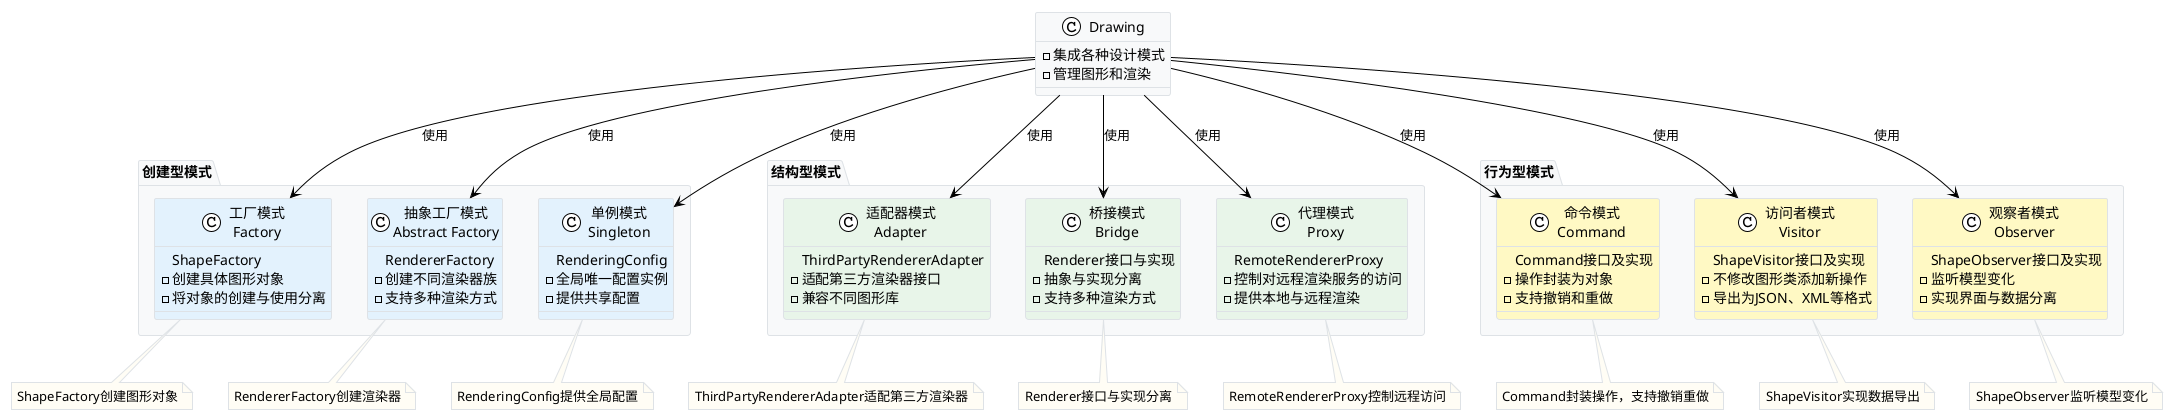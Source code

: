 @startuml 图形渲染系统-设计模式关系图

!theme plain
skinparam packageBackgroundColor #F8F9FA
skinparam packageBorderColor #DEE2E6
skinparam classBackgroundColor #F8F9FA
skinparam classBorderColor #DEE2E6
skinparam noteBorderColor #DEE2E6
skinparam noteBackgroundColor #FFFDF5

' 创建型模式
package "创建型模式" {
  class "工厂模式\nFactory" as Factory #E3F2FD {
    ShapeFactory
    - 创建具体图形对象
    - 将对象的创建与使用分离
  }
  
  class "抽象工厂模式\nAbstract Factory" as AbstractFactory #E3F2FD {
    RendererFactory
    - 创建不同渲染器族
    - 支持多种渲染方式
  }
  
  class "单例模式\nSingleton" as Singleton #E3F2FD {
    RenderingConfig
    - 全局唯一配置实例
    - 提供共享配置
  }
}

' 结构型模式
package "结构型模式" {
  class "适配器模式\nAdapter" as Adapter #E8F5E9 {
    ThirdPartyRendererAdapter
    - 适配第三方渲染器接口
    - 兼容不同图形库
  }
  
  class "桥接模式\nBridge" as Bridge #E8F5E9 {
    Renderer接口与实现
    - 抽象与实现分离
    - 支持多种渲染方式
  }
  
  class "代理模式\nProxy" as Proxy #E8F5E9 {
    RemoteRendererProxy
    - 控制对远程渲染服务的访问
    - 提供本地与远程渲染
  }
}

' 行为型模式
package "行为型模式" {
  class "命令模式\nCommand" as Command #FFF9C4 {
    Command接口及实现
    - 操作封装为对象
    - 支持撤销和重做
  }
  
  class "访问者模式\nVisitor" as Visitor #FFF9C4 {
    ShapeVisitor接口及实现
    - 不修改图形类添加新操作
    - 导出为JSON、XML等格式
  }
  
  class "观察者模式\nObserver" as Observer #FFF9C4 {
    ShapeObserver接口及实现
    - 监听模型变化
    - 实现界面与数据分离
  }
}

' 核心类
class "Drawing" as Drawing {
  - 集成各种设计模式
  - 管理图形和渲染
}

' 关系
Drawing --> Factory : 使用
Drawing --> AbstractFactory : 使用
Drawing --> Singleton : 使用
Drawing --> Adapter : 使用
Drawing --> Bridge : 使用
Drawing --> Proxy : 使用
Drawing --> Command : 使用
Drawing --> Visitor : 使用
Drawing --> Observer : 使用

note "ShapeFactory创建图形对象" as N1
Factory .. N1

note "RendererFactory创建渲染器" as N2
AbstractFactory .. N2

note "RenderingConfig提供全局配置" as N3
Singleton .. N3

note "ThirdPartyRendererAdapter适配第三方渲染器" as N4
Adapter .. N4

note "Renderer接口与实现分离" as N5
Bridge .. N5

note "RemoteRendererProxy控制远程访问" as N6
Proxy .. N6

note "Command封装操作，支持撤销重做" as N7
Command .. N7

note "ShapeVisitor实现数据导出" as N8
Visitor .. N8

note "ShapeObserver监听模型变化" as N9
Observer .. N9

@enduml 
